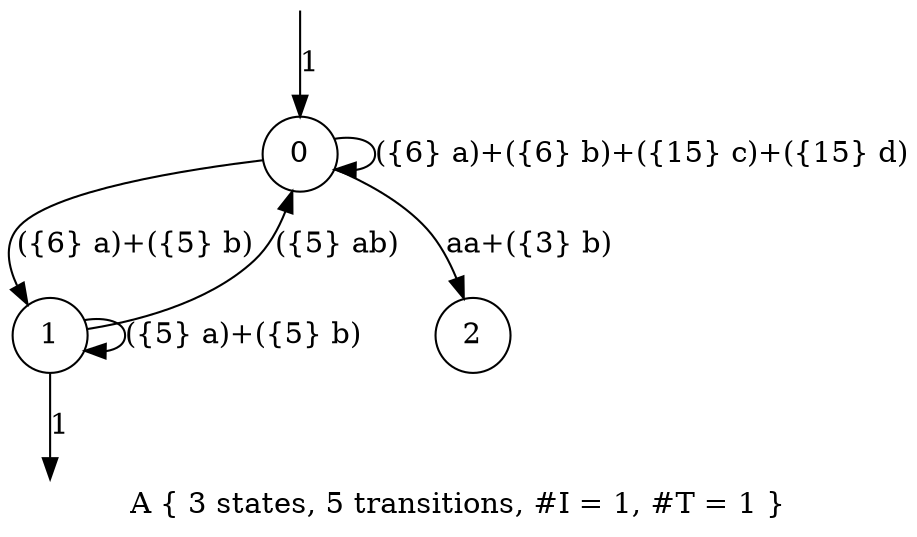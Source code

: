 digraph vcsn {
label="A { 3 states, 5 transitions, #I = 1, #T = 1 }";
node [shape=circle];
"A1" [style=invis,label="",width=.01,height=.01];
"A1" -> "A0" [label="1"];
"A0" [label="0"];
"A3" [style=invis,label="",width=.01,height=.01];
"A2" -> "A3" [label="1"];
"A2" [label="1"];
"A4" [label="2"];
"A0" -> "A0" [label="({6} a)+({6} b)+({15} c)+({15} d)"];
"A0" -> "A2" [label="({6} a)+({5} b)"];
"A0" -> "A4" [label="aa+({3} b)"];
"A2" -> "A0" [label="({5} ab)"];
"A2" -> "A2" [label="({5} a)+({5} b)"];
}
